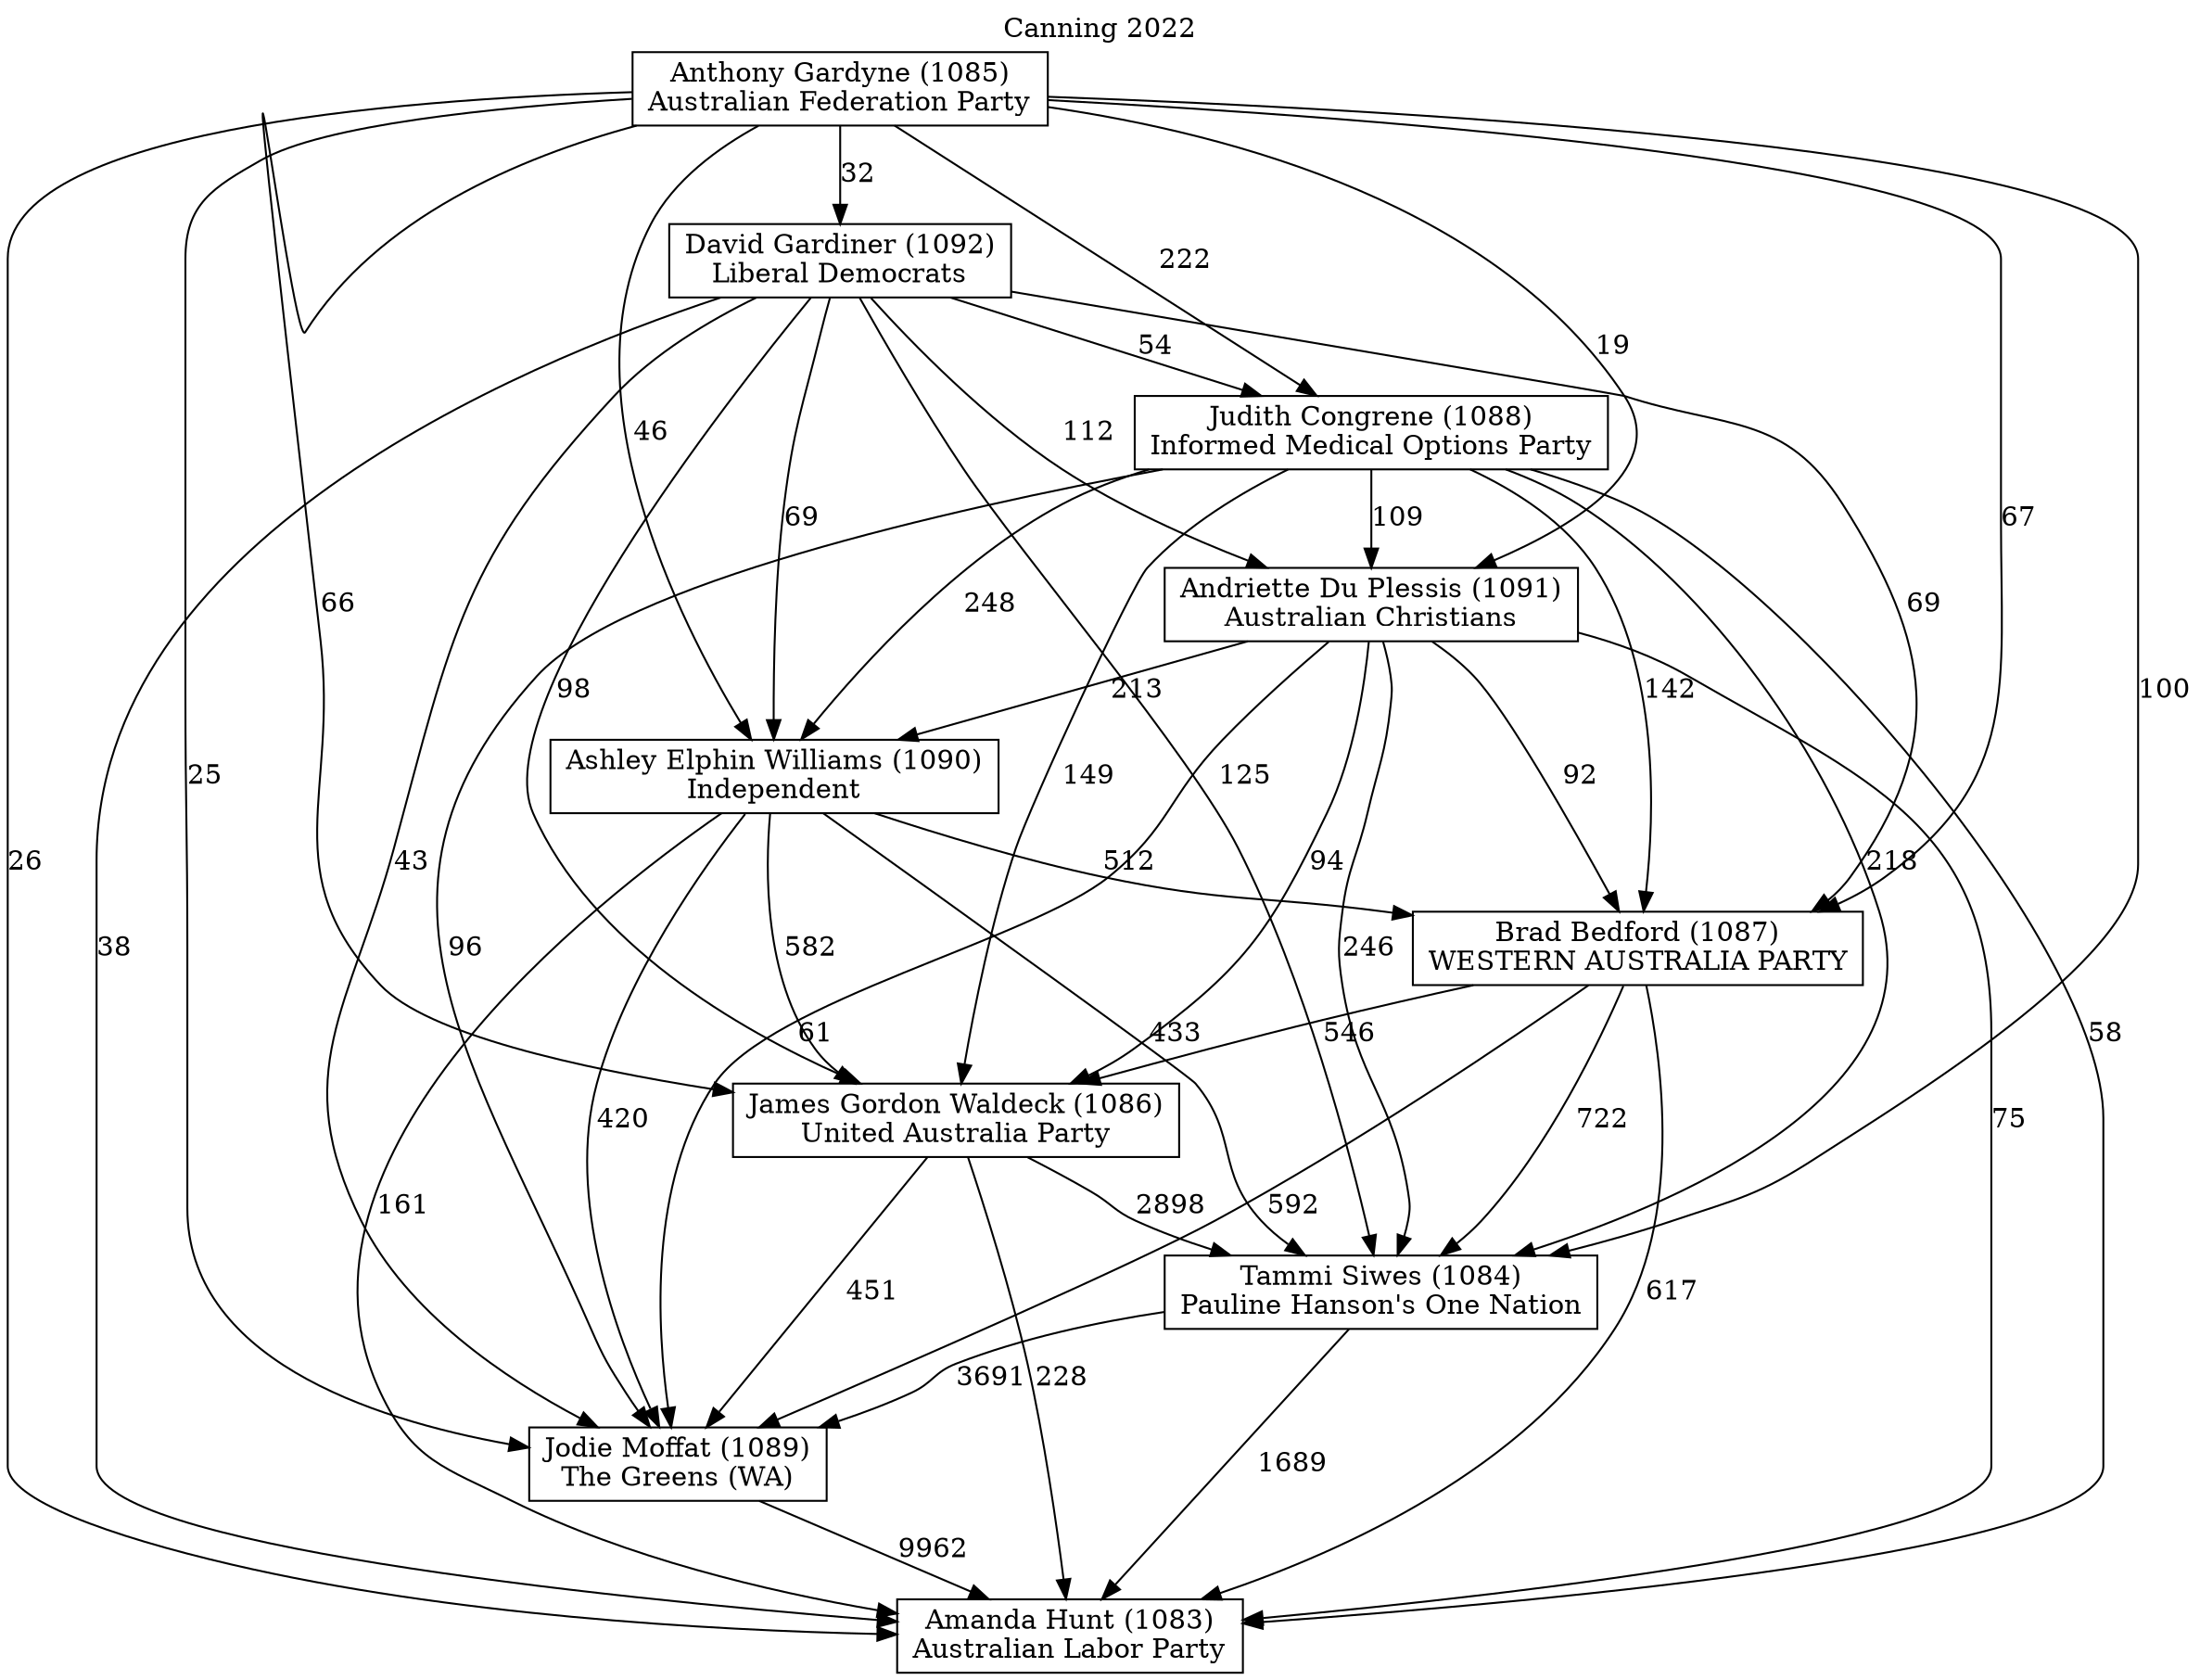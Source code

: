 // House preference flow
digraph "Amanda Hunt (1083)_Canning_2022" {
	graph [label="Canning 2022" labelloc=t mclimit=10]
	node [shape=box]
	"Amanda Hunt (1083)" [label="Amanda Hunt (1083)
Australian Labor Party"]
	"Andriette Du Plessis (1091)" [label="Andriette Du Plessis (1091)
Australian Christians"]
	"Anthony Gardyne (1085)" [label="Anthony Gardyne (1085)
Australian Federation Party"]
	"Ashley Elphin Williams (1090)" [label="Ashley Elphin Williams (1090)
Independent"]
	"Brad Bedford (1087)" [label="Brad Bedford (1087)
WESTERN AUSTRALIA PARTY"]
	"David Gardiner (1092)" [label="David Gardiner (1092)
Liberal Democrats"]
	"James Gordon Waldeck (1086)" [label="James Gordon Waldeck (1086)
United Australia Party"]
	"Jodie Moffat (1089)" [label="Jodie Moffat (1089)
The Greens (WA)"]
	"Judith Congrene (1088)" [label="Judith Congrene (1088)
Informed Medical Options Party"]
	"Tammi Siwes (1084)" [label="Tammi Siwes (1084)
Pauline Hanson's One Nation"]
	"Andriette Du Plessis (1091)" -> "Amanda Hunt (1083)" [label=75]
	"Andriette Du Plessis (1091)" -> "Ashley Elphin Williams (1090)" [label=213]
	"Andriette Du Plessis (1091)" -> "Brad Bedford (1087)" [label=92]
	"Andriette Du Plessis (1091)" -> "James Gordon Waldeck (1086)" [label=94]
	"Andriette Du Plessis (1091)" -> "Jodie Moffat (1089)" [label=61]
	"Andriette Du Plessis (1091)" -> "Tammi Siwes (1084)" [label=246]
	"Anthony Gardyne (1085)" -> "Amanda Hunt (1083)" [label=26]
	"Anthony Gardyne (1085)" -> "Andriette Du Plessis (1091)" [label=19]
	"Anthony Gardyne (1085)" -> "Ashley Elphin Williams (1090)" [label=46]
	"Anthony Gardyne (1085)" -> "Brad Bedford (1087)" [label=67]
	"Anthony Gardyne (1085)" -> "David Gardiner (1092)" [label=32]
	"Anthony Gardyne (1085)" -> "James Gordon Waldeck (1086)" [label=66]
	"Anthony Gardyne (1085)" -> "Jodie Moffat (1089)" [label=25]
	"Anthony Gardyne (1085)" -> "Judith Congrene (1088)" [label=222]
	"Anthony Gardyne (1085)" -> "Tammi Siwes (1084)" [label=100]
	"Ashley Elphin Williams (1090)" -> "Amanda Hunt (1083)" [label=161]
	"Ashley Elphin Williams (1090)" -> "Brad Bedford (1087)" [label=512]
	"Ashley Elphin Williams (1090)" -> "James Gordon Waldeck (1086)" [label=582]
	"Ashley Elphin Williams (1090)" -> "Jodie Moffat (1089)" [label=420]
	"Ashley Elphin Williams (1090)" -> "Tammi Siwes (1084)" [label=433]
	"Brad Bedford (1087)" -> "Amanda Hunt (1083)" [label=617]
	"Brad Bedford (1087)" -> "James Gordon Waldeck (1086)" [label=546]
	"Brad Bedford (1087)" -> "Jodie Moffat (1089)" [label=592]
	"Brad Bedford (1087)" -> "Tammi Siwes (1084)" [label=722]
	"David Gardiner (1092)" -> "Amanda Hunt (1083)" [label=38]
	"David Gardiner (1092)" -> "Andriette Du Plessis (1091)" [label=112]
	"David Gardiner (1092)" -> "Ashley Elphin Williams (1090)" [label=69]
	"David Gardiner (1092)" -> "Brad Bedford (1087)" [label=69]
	"David Gardiner (1092)" -> "James Gordon Waldeck (1086)" [label=98]
	"David Gardiner (1092)" -> "Jodie Moffat (1089)" [label=43]
	"David Gardiner (1092)" -> "Judith Congrene (1088)" [label=54]
	"David Gardiner (1092)" -> "Tammi Siwes (1084)" [label=125]
	"James Gordon Waldeck (1086)" -> "Amanda Hunt (1083)" [label=228]
	"James Gordon Waldeck (1086)" -> "Jodie Moffat (1089)" [label=451]
	"James Gordon Waldeck (1086)" -> "Tammi Siwes (1084)" [label=2898]
	"Jodie Moffat (1089)" -> "Amanda Hunt (1083)" [label=9962]
	"Judith Congrene (1088)" -> "Amanda Hunt (1083)" [label=58]
	"Judith Congrene (1088)" -> "Andriette Du Plessis (1091)" [label=109]
	"Judith Congrene (1088)" -> "Ashley Elphin Williams (1090)" [label=248]
	"Judith Congrene (1088)" -> "Brad Bedford (1087)" [label=142]
	"Judith Congrene (1088)" -> "James Gordon Waldeck (1086)" [label=149]
	"Judith Congrene (1088)" -> "Jodie Moffat (1089)" [label=96]
	"Judith Congrene (1088)" -> "Tammi Siwes (1084)" [label=218]
	"Tammi Siwes (1084)" -> "Amanda Hunt (1083)" [label=1689]
	"Tammi Siwes (1084)" -> "Jodie Moffat (1089)" [label=3691]
}
